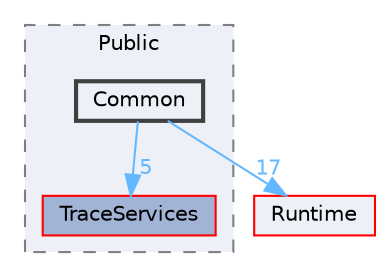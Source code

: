 digraph "Common"
{
 // INTERACTIVE_SVG=YES
 // LATEX_PDF_SIZE
  bgcolor="transparent";
  edge [fontname=Helvetica,fontsize=10,labelfontname=Helvetica,labelfontsize=10];
  node [fontname=Helvetica,fontsize=10,shape=box,height=0.2,width=0.4];
  compound=true
  subgraph clusterdir_3d0fd38bcd36908168174ef1aabcb6a5 {
    graph [ bgcolor="#edf0f7", pencolor="grey50", label="Public", fontname=Helvetica,fontsize=10 style="filled,dashed", URL="dir_3d0fd38bcd36908168174ef1aabcb6a5.html",tooltip=""]
  dir_23cd04b1e80e80549e5634c1e655535f [label="TraceServices", fillcolor="#a2b4d6", color="red", style="filled", URL="dir_23cd04b1e80e80549e5634c1e655535f.html",tooltip=""];
  dir_7b86d799b56dfb5729163986b67e2261 [label="Common", fillcolor="#edf0f7", color="grey25", style="filled,bold", URL="dir_7b86d799b56dfb5729163986b67e2261.html",tooltip=""];
  }
  dir_7536b172fbd480bfd146a1b1acd6856b [label="Runtime", fillcolor="#edf0f7", color="red", style="filled", URL="dir_7536b172fbd480bfd146a1b1acd6856b.html",tooltip=""];
  dir_7b86d799b56dfb5729163986b67e2261->dir_23cd04b1e80e80549e5634c1e655535f [headlabel="5", labeldistance=1.5 headhref="dir_000215_001196.html" href="dir_000215_001196.html" color="steelblue1" fontcolor="steelblue1"];
  dir_7b86d799b56dfb5729163986b67e2261->dir_7536b172fbd480bfd146a1b1acd6856b [headlabel="17", labeldistance=1.5 headhref="dir_000215_000984.html" href="dir_000215_000984.html" color="steelblue1" fontcolor="steelblue1"];
}
